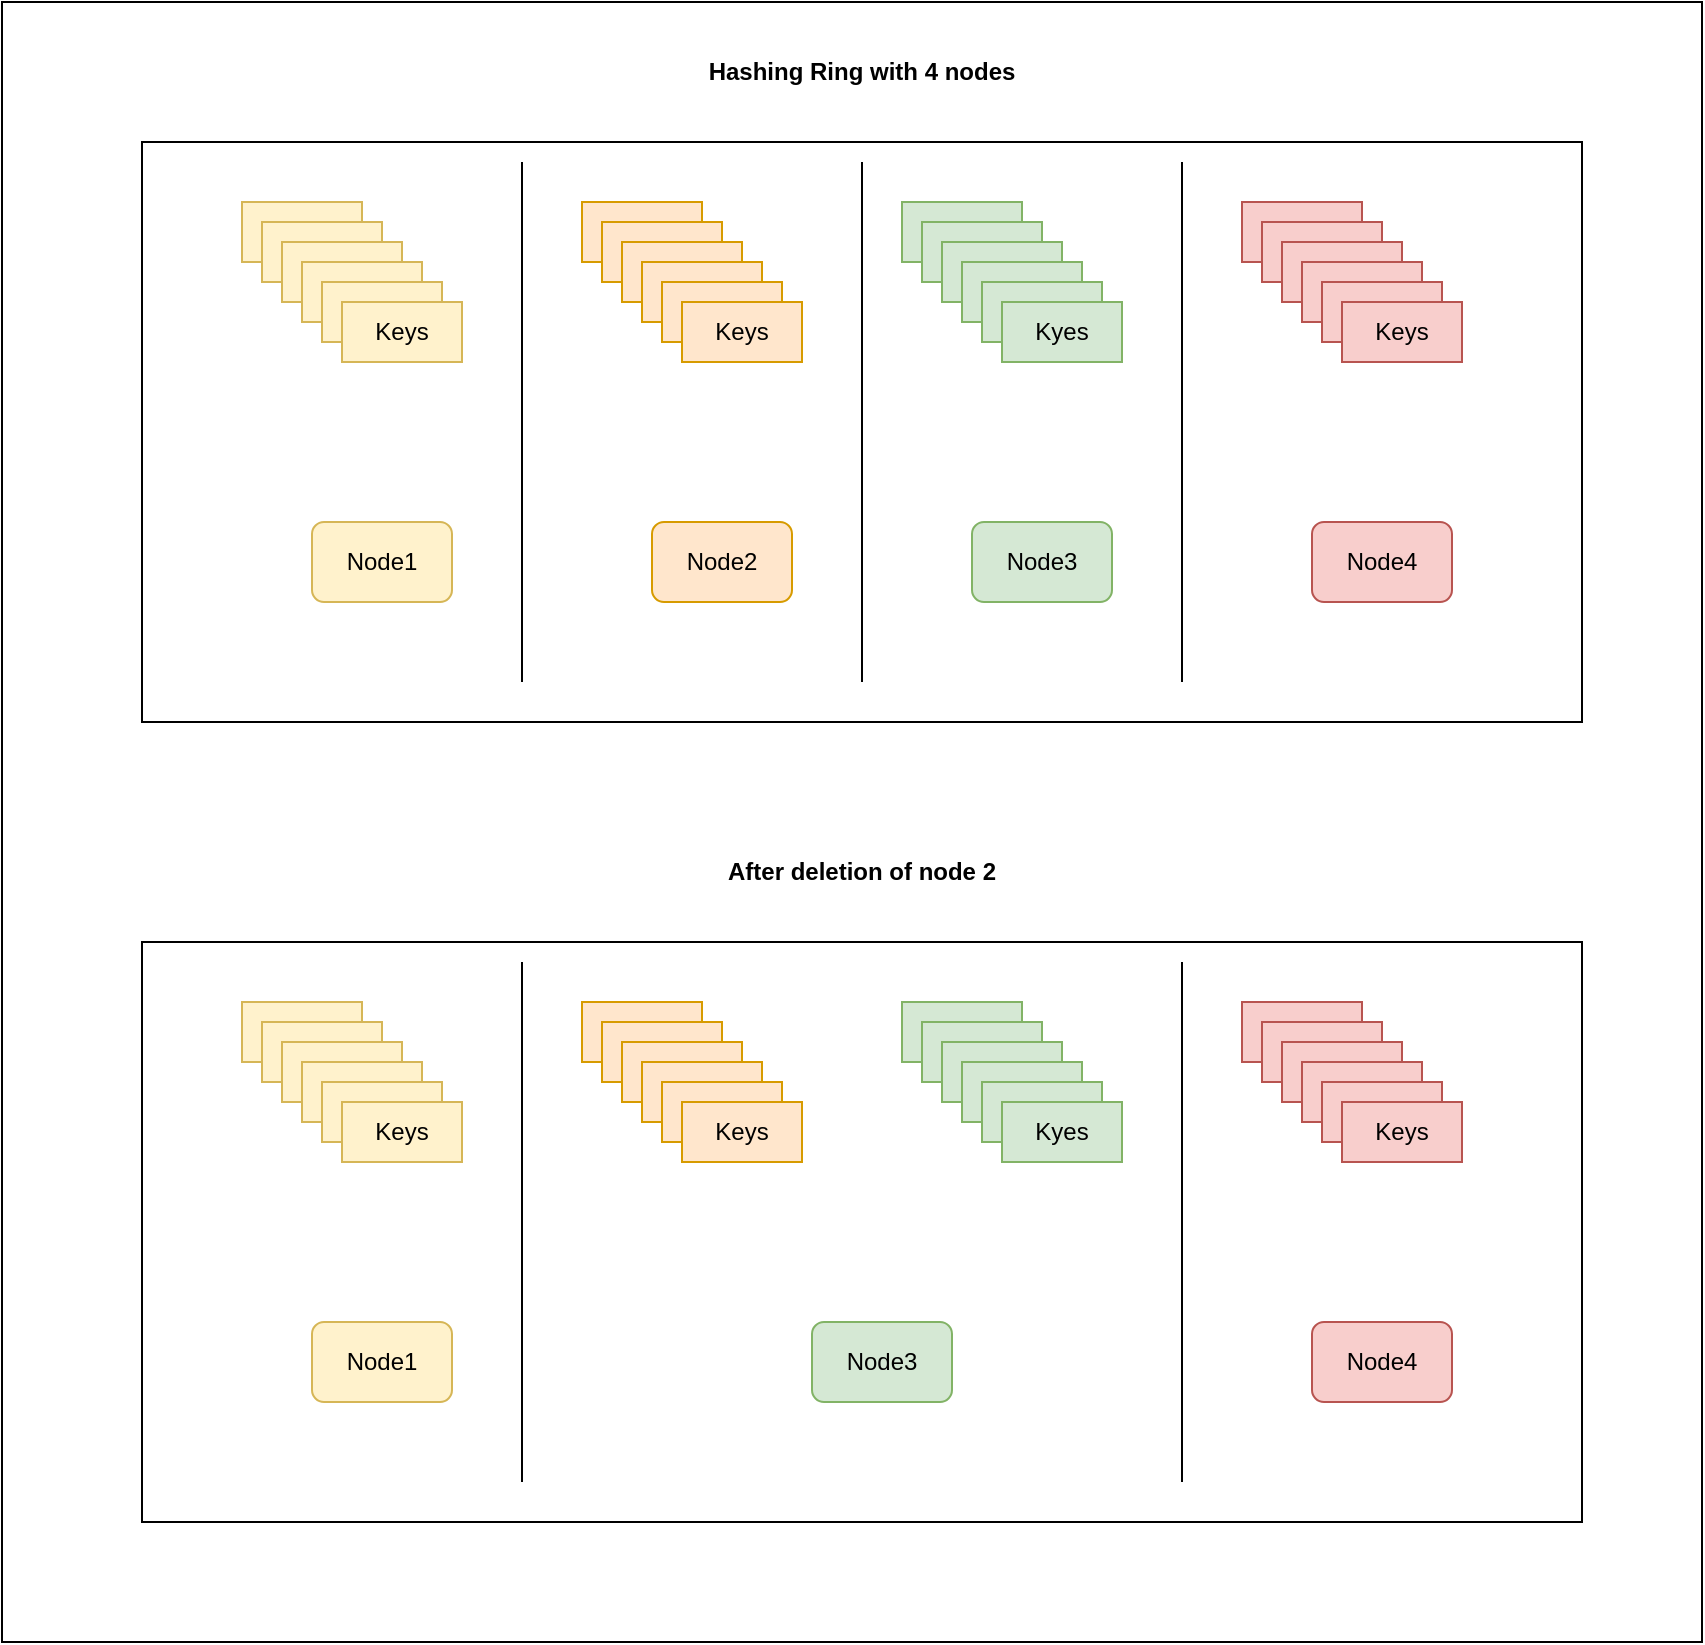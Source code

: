 <mxfile version="22.1.11" type="github">
  <diagram name="Page-1" id="1hk1ADPyzcNnGjhVfH-F">
    <mxGraphModel dx="2194" dy="1889" grid="1" gridSize="10" guides="1" tooltips="1" connect="1" arrows="1" fold="1" page="1" pageScale="1" pageWidth="850" pageHeight="1100" math="0" shadow="0">
      <root>
        <mxCell id="0" />
        <mxCell id="1" parent="0" />
        <mxCell id="vvVHuAQVQ6LblAQa-2vO-101" value="" style="rounded=0;whiteSpace=wrap;html=1;" vertex="1" parent="1">
          <mxGeometry x="-570" y="-180" width="850" height="820" as="geometry" />
        </mxCell>
        <mxCell id="vvVHuAQVQ6LblAQa-2vO-102" value="" style="rounded=0;whiteSpace=wrap;html=1;" vertex="1" parent="1">
          <mxGeometry x="-500" y="-110" width="720" height="290" as="geometry" />
        </mxCell>
        <mxCell id="vvVHuAQVQ6LblAQa-2vO-103" value="" style="endArrow=none;html=1;rounded=0;" edge="1" parent="1">
          <mxGeometry width="50" height="50" relative="1" as="geometry">
            <mxPoint x="-310" y="160" as="sourcePoint" />
            <mxPoint x="-310" y="-100" as="targetPoint" />
          </mxGeometry>
        </mxCell>
        <mxCell id="vvVHuAQVQ6LblAQa-2vO-104" value="Node1" style="rounded=1;whiteSpace=wrap;html=1;fillColor=#fff2cc;strokeColor=#d6b656;" vertex="1" parent="1">
          <mxGeometry x="-415" y="80" width="70" height="40" as="geometry" />
        </mxCell>
        <mxCell id="vvVHuAQVQ6LblAQa-2vO-105" value="" style="rounded=0;whiteSpace=wrap;html=1;fillColor=#fff2cc;strokeColor=#d6b656;" vertex="1" parent="1">
          <mxGeometry x="-450" y="-80" width="60" height="30" as="geometry" />
        </mxCell>
        <mxCell id="vvVHuAQVQ6LblAQa-2vO-106" value="" style="rounded=0;whiteSpace=wrap;html=1;fillColor=#fff2cc;strokeColor=#d6b656;" vertex="1" parent="1">
          <mxGeometry x="-440" y="-70" width="60" height="30" as="geometry" />
        </mxCell>
        <mxCell id="vvVHuAQVQ6LblAQa-2vO-107" value="" style="rounded=0;whiteSpace=wrap;html=1;fillColor=#fff2cc;strokeColor=#d6b656;" vertex="1" parent="1">
          <mxGeometry x="-430" y="-60" width="60" height="30" as="geometry" />
        </mxCell>
        <mxCell id="vvVHuAQVQ6LblAQa-2vO-108" value="" style="rounded=0;whiteSpace=wrap;html=1;fillColor=#fff2cc;strokeColor=#d6b656;" vertex="1" parent="1">
          <mxGeometry x="-420" y="-50" width="60" height="30" as="geometry" />
        </mxCell>
        <mxCell id="vvVHuAQVQ6LblAQa-2vO-109" value="" style="rounded=0;whiteSpace=wrap;html=1;fillColor=#fff2cc;strokeColor=#d6b656;" vertex="1" parent="1">
          <mxGeometry x="-410" y="-40" width="60" height="30" as="geometry" />
        </mxCell>
        <mxCell id="vvVHuAQVQ6LblAQa-2vO-110" value="Keys" style="rounded=0;whiteSpace=wrap;html=1;fillColor=#fff2cc;strokeColor=#d6b656;" vertex="1" parent="1">
          <mxGeometry x="-400" y="-30" width="60" height="30" as="geometry" />
        </mxCell>
        <mxCell id="vvVHuAQVQ6LblAQa-2vO-111" value="" style="endArrow=none;html=1;rounded=0;" edge="1" parent="1">
          <mxGeometry width="50" height="50" relative="1" as="geometry">
            <mxPoint x="-140" y="160" as="sourcePoint" />
            <mxPoint x="-140" y="-100" as="targetPoint" />
          </mxGeometry>
        </mxCell>
        <mxCell id="vvVHuAQVQ6LblAQa-2vO-112" value="Node2" style="rounded=1;whiteSpace=wrap;html=1;fillColor=#ffe6cc;strokeColor=#d79b00;" vertex="1" parent="1">
          <mxGeometry x="-245" y="80" width="70" height="40" as="geometry" />
        </mxCell>
        <mxCell id="vvVHuAQVQ6LblAQa-2vO-113" value="" style="rounded=0;whiteSpace=wrap;html=1;fillColor=#ffe6cc;strokeColor=#d79b00;" vertex="1" parent="1">
          <mxGeometry x="-280" y="-80" width="60" height="30" as="geometry" />
        </mxCell>
        <mxCell id="vvVHuAQVQ6LblAQa-2vO-114" value="" style="rounded=0;whiteSpace=wrap;html=1;fillColor=#ffe6cc;strokeColor=#d79b00;" vertex="1" parent="1">
          <mxGeometry x="-270" y="-70" width="60" height="30" as="geometry" />
        </mxCell>
        <mxCell id="vvVHuAQVQ6LblAQa-2vO-115" value="" style="rounded=0;whiteSpace=wrap;html=1;fillColor=#ffe6cc;strokeColor=#d79b00;" vertex="1" parent="1">
          <mxGeometry x="-260" y="-60" width="60" height="30" as="geometry" />
        </mxCell>
        <mxCell id="vvVHuAQVQ6LblAQa-2vO-116" value="" style="rounded=0;whiteSpace=wrap;html=1;fillColor=#ffe6cc;strokeColor=#d79b00;" vertex="1" parent="1">
          <mxGeometry x="-250" y="-50" width="60" height="30" as="geometry" />
        </mxCell>
        <mxCell id="vvVHuAQVQ6LblAQa-2vO-117" value="" style="rounded=0;whiteSpace=wrap;html=1;fillColor=#ffe6cc;strokeColor=#d79b00;" vertex="1" parent="1">
          <mxGeometry x="-240" y="-40" width="60" height="30" as="geometry" />
        </mxCell>
        <mxCell id="vvVHuAQVQ6LblAQa-2vO-118" value="Keys" style="rounded=0;whiteSpace=wrap;html=1;fillColor=#ffe6cc;strokeColor=#d79b00;" vertex="1" parent="1">
          <mxGeometry x="-230" y="-30" width="60" height="30" as="geometry" />
        </mxCell>
        <mxCell id="vvVHuAQVQ6LblAQa-2vO-119" value="" style="endArrow=none;html=1;rounded=0;" edge="1" parent="1">
          <mxGeometry width="50" height="50" relative="1" as="geometry">
            <mxPoint x="20" y="160" as="sourcePoint" />
            <mxPoint x="20" y="-100" as="targetPoint" />
          </mxGeometry>
        </mxCell>
        <mxCell id="vvVHuAQVQ6LblAQa-2vO-120" value="Node3" style="rounded=1;whiteSpace=wrap;html=1;fillColor=#d5e8d4;strokeColor=#82b366;" vertex="1" parent="1">
          <mxGeometry x="-85" y="80" width="70" height="40" as="geometry" />
        </mxCell>
        <mxCell id="vvVHuAQVQ6LblAQa-2vO-121" value="" style="rounded=0;whiteSpace=wrap;html=1;fillColor=#d5e8d4;strokeColor=#82b366;" vertex="1" parent="1">
          <mxGeometry x="-120" y="-80" width="60" height="30" as="geometry" />
        </mxCell>
        <mxCell id="vvVHuAQVQ6LblAQa-2vO-122" value="" style="rounded=0;whiteSpace=wrap;html=1;fillColor=#d5e8d4;strokeColor=#82b366;" vertex="1" parent="1">
          <mxGeometry x="-110" y="-70" width="60" height="30" as="geometry" />
        </mxCell>
        <mxCell id="vvVHuAQVQ6LblAQa-2vO-123" value="" style="rounded=0;whiteSpace=wrap;html=1;fillColor=#d5e8d4;strokeColor=#82b366;" vertex="1" parent="1">
          <mxGeometry x="-100" y="-60" width="60" height="30" as="geometry" />
        </mxCell>
        <mxCell id="vvVHuAQVQ6LblAQa-2vO-124" value="" style="rounded=0;whiteSpace=wrap;html=1;fillColor=#d5e8d4;strokeColor=#82b366;" vertex="1" parent="1">
          <mxGeometry x="-90" y="-50" width="60" height="30" as="geometry" />
        </mxCell>
        <mxCell id="vvVHuAQVQ6LblAQa-2vO-125" value="" style="rounded=0;whiteSpace=wrap;html=1;fillColor=#d5e8d4;strokeColor=#82b366;" vertex="1" parent="1">
          <mxGeometry x="-80" y="-40" width="60" height="30" as="geometry" />
        </mxCell>
        <mxCell id="vvVHuAQVQ6LblAQa-2vO-126" value="Kyes" style="rounded=0;whiteSpace=wrap;html=1;fillColor=#d5e8d4;strokeColor=#82b366;" vertex="1" parent="1">
          <mxGeometry x="-70" y="-30" width="60" height="30" as="geometry" />
        </mxCell>
        <mxCell id="vvVHuAQVQ6LblAQa-2vO-127" value="Node4" style="rounded=1;whiteSpace=wrap;html=1;fillColor=#f8cecc;strokeColor=#b85450;" vertex="1" parent="1">
          <mxGeometry x="85" y="80" width="70" height="40" as="geometry" />
        </mxCell>
        <mxCell id="vvVHuAQVQ6LblAQa-2vO-128" value="" style="rounded=0;whiteSpace=wrap;html=1;fillColor=#f8cecc;strokeColor=#b85450;" vertex="1" parent="1">
          <mxGeometry x="50" y="-80" width="60" height="30" as="geometry" />
        </mxCell>
        <mxCell id="vvVHuAQVQ6LblAQa-2vO-129" value="" style="rounded=0;whiteSpace=wrap;html=1;fillColor=#f8cecc;strokeColor=#b85450;" vertex="1" parent="1">
          <mxGeometry x="60" y="-70" width="60" height="30" as="geometry" />
        </mxCell>
        <mxCell id="vvVHuAQVQ6LblAQa-2vO-130" value="" style="rounded=0;whiteSpace=wrap;html=1;fillColor=#f8cecc;strokeColor=#b85450;" vertex="1" parent="1">
          <mxGeometry x="70" y="-60" width="60" height="30" as="geometry" />
        </mxCell>
        <mxCell id="vvVHuAQVQ6LblAQa-2vO-131" value="" style="rounded=0;whiteSpace=wrap;html=1;fillColor=#f8cecc;strokeColor=#b85450;" vertex="1" parent="1">
          <mxGeometry x="80" y="-50" width="60" height="30" as="geometry" />
        </mxCell>
        <mxCell id="vvVHuAQVQ6LblAQa-2vO-132" value="" style="rounded=0;whiteSpace=wrap;html=1;fillColor=#f8cecc;strokeColor=#b85450;" vertex="1" parent="1">
          <mxGeometry x="90" y="-40" width="60" height="30" as="geometry" />
        </mxCell>
        <mxCell id="vvVHuAQVQ6LblAQa-2vO-133" value="Keys" style="rounded=0;whiteSpace=wrap;html=1;fillColor=#f8cecc;strokeColor=#b85450;" vertex="1" parent="1">
          <mxGeometry x="100" y="-30" width="60" height="30" as="geometry" />
        </mxCell>
        <mxCell id="vvVHuAQVQ6LblAQa-2vO-134" value="" style="rounded=0;whiteSpace=wrap;html=1;" vertex="1" parent="1">
          <mxGeometry x="-500" y="290" width="720" height="290" as="geometry" />
        </mxCell>
        <mxCell id="vvVHuAQVQ6LblAQa-2vO-135" value="" style="endArrow=none;html=1;rounded=0;" edge="1" parent="1">
          <mxGeometry width="50" height="50" relative="1" as="geometry">
            <mxPoint x="-310" y="560" as="sourcePoint" />
            <mxPoint x="-310" y="300" as="targetPoint" />
          </mxGeometry>
        </mxCell>
        <mxCell id="vvVHuAQVQ6LblAQa-2vO-136" value="Node1" style="rounded=1;whiteSpace=wrap;html=1;fillColor=#fff2cc;strokeColor=#d6b656;" vertex="1" parent="1">
          <mxGeometry x="-415" y="480" width="70" height="40" as="geometry" />
        </mxCell>
        <mxCell id="vvVHuAQVQ6LblAQa-2vO-137" value="" style="rounded=0;whiteSpace=wrap;html=1;fillColor=#fff2cc;strokeColor=#d6b656;" vertex="1" parent="1">
          <mxGeometry x="-450" y="320" width="60" height="30" as="geometry" />
        </mxCell>
        <mxCell id="vvVHuAQVQ6LblAQa-2vO-138" value="" style="rounded=0;whiteSpace=wrap;html=1;fillColor=#fff2cc;strokeColor=#d6b656;" vertex="1" parent="1">
          <mxGeometry x="-440" y="330" width="60" height="30" as="geometry" />
        </mxCell>
        <mxCell id="vvVHuAQVQ6LblAQa-2vO-139" value="" style="rounded=0;whiteSpace=wrap;html=1;fillColor=#fff2cc;strokeColor=#d6b656;" vertex="1" parent="1">
          <mxGeometry x="-430" y="340" width="60" height="30" as="geometry" />
        </mxCell>
        <mxCell id="vvVHuAQVQ6LblAQa-2vO-140" value="" style="rounded=0;whiteSpace=wrap;html=1;fillColor=#fff2cc;strokeColor=#d6b656;" vertex="1" parent="1">
          <mxGeometry x="-420" y="350" width="60" height="30" as="geometry" />
        </mxCell>
        <mxCell id="vvVHuAQVQ6LblAQa-2vO-141" value="" style="rounded=0;whiteSpace=wrap;html=1;fillColor=#fff2cc;strokeColor=#d6b656;" vertex="1" parent="1">
          <mxGeometry x="-410" y="360" width="60" height="30" as="geometry" />
        </mxCell>
        <mxCell id="vvVHuAQVQ6LblAQa-2vO-142" value="Keys" style="rounded=0;whiteSpace=wrap;html=1;fillColor=#fff2cc;strokeColor=#d6b656;" vertex="1" parent="1">
          <mxGeometry x="-400" y="370" width="60" height="30" as="geometry" />
        </mxCell>
        <mxCell id="vvVHuAQVQ6LblAQa-2vO-143" value="" style="rounded=0;whiteSpace=wrap;html=1;fillColor=#ffe6cc;strokeColor=#d79b00;" vertex="1" parent="1">
          <mxGeometry x="-280" y="320" width="60" height="30" as="geometry" />
        </mxCell>
        <mxCell id="vvVHuAQVQ6LblAQa-2vO-144" value="" style="rounded=0;whiteSpace=wrap;html=1;fillColor=#ffe6cc;strokeColor=#d79b00;" vertex="1" parent="1">
          <mxGeometry x="-270" y="330" width="60" height="30" as="geometry" />
        </mxCell>
        <mxCell id="vvVHuAQVQ6LblAQa-2vO-145" value="" style="rounded=0;whiteSpace=wrap;html=1;fillColor=#ffe6cc;strokeColor=#d79b00;" vertex="1" parent="1">
          <mxGeometry x="-260" y="340" width="60" height="30" as="geometry" />
        </mxCell>
        <mxCell id="vvVHuAQVQ6LblAQa-2vO-146" value="" style="rounded=0;whiteSpace=wrap;html=1;fillColor=#ffe6cc;strokeColor=#d79b00;" vertex="1" parent="1">
          <mxGeometry x="-250" y="350" width="60" height="30" as="geometry" />
        </mxCell>
        <mxCell id="vvVHuAQVQ6LblAQa-2vO-147" value="" style="rounded=0;whiteSpace=wrap;html=1;fillColor=#ffe6cc;strokeColor=#d79b00;" vertex="1" parent="1">
          <mxGeometry x="-240" y="360" width="60" height="30" as="geometry" />
        </mxCell>
        <mxCell id="vvVHuAQVQ6LblAQa-2vO-148" value="Keys" style="rounded=0;whiteSpace=wrap;html=1;fillColor=#ffe6cc;strokeColor=#d79b00;" vertex="1" parent="1">
          <mxGeometry x="-230" y="370" width="60" height="30" as="geometry" />
        </mxCell>
        <mxCell id="vvVHuAQVQ6LblAQa-2vO-149" value="" style="endArrow=none;html=1;rounded=0;" edge="1" parent="1">
          <mxGeometry width="50" height="50" relative="1" as="geometry">
            <mxPoint x="20" y="560" as="sourcePoint" />
            <mxPoint x="20" y="300" as="targetPoint" />
          </mxGeometry>
        </mxCell>
        <mxCell id="vvVHuAQVQ6LblAQa-2vO-150" value="Node3" style="rounded=1;whiteSpace=wrap;html=1;fillColor=#d5e8d4;strokeColor=#82b366;" vertex="1" parent="1">
          <mxGeometry x="-165" y="480" width="70" height="40" as="geometry" />
        </mxCell>
        <mxCell id="vvVHuAQVQ6LblAQa-2vO-151" value="" style="rounded=0;whiteSpace=wrap;html=1;fillColor=#d5e8d4;strokeColor=#82b366;" vertex="1" parent="1">
          <mxGeometry x="-120" y="320" width="60" height="30" as="geometry" />
        </mxCell>
        <mxCell id="vvVHuAQVQ6LblAQa-2vO-152" value="" style="rounded=0;whiteSpace=wrap;html=1;fillColor=#d5e8d4;strokeColor=#82b366;" vertex="1" parent="1">
          <mxGeometry x="-110" y="330" width="60" height="30" as="geometry" />
        </mxCell>
        <mxCell id="vvVHuAQVQ6LblAQa-2vO-153" value="" style="rounded=0;whiteSpace=wrap;html=1;fillColor=#d5e8d4;strokeColor=#82b366;" vertex="1" parent="1">
          <mxGeometry x="-100" y="340" width="60" height="30" as="geometry" />
        </mxCell>
        <mxCell id="vvVHuAQVQ6LblAQa-2vO-154" value="" style="rounded=0;whiteSpace=wrap;html=1;fillColor=#d5e8d4;strokeColor=#82b366;" vertex="1" parent="1">
          <mxGeometry x="-90" y="350" width="60" height="30" as="geometry" />
        </mxCell>
        <mxCell id="vvVHuAQVQ6LblAQa-2vO-155" value="" style="rounded=0;whiteSpace=wrap;html=1;fillColor=#d5e8d4;strokeColor=#82b366;" vertex="1" parent="1">
          <mxGeometry x="-80" y="360" width="60" height="30" as="geometry" />
        </mxCell>
        <mxCell id="vvVHuAQVQ6LblAQa-2vO-156" value="Kyes" style="rounded=0;whiteSpace=wrap;html=1;fillColor=#d5e8d4;strokeColor=#82b366;" vertex="1" parent="1">
          <mxGeometry x="-70" y="370" width="60" height="30" as="geometry" />
        </mxCell>
        <mxCell id="vvVHuAQVQ6LblAQa-2vO-157" value="Node4" style="rounded=1;whiteSpace=wrap;html=1;fillColor=#f8cecc;strokeColor=#b85450;" vertex="1" parent="1">
          <mxGeometry x="85" y="480" width="70" height="40" as="geometry" />
        </mxCell>
        <mxCell id="vvVHuAQVQ6LblAQa-2vO-158" value="" style="rounded=0;whiteSpace=wrap;html=1;fillColor=#f8cecc;strokeColor=#b85450;" vertex="1" parent="1">
          <mxGeometry x="50" y="320" width="60" height="30" as="geometry" />
        </mxCell>
        <mxCell id="vvVHuAQVQ6LblAQa-2vO-159" value="" style="rounded=0;whiteSpace=wrap;html=1;fillColor=#f8cecc;strokeColor=#b85450;" vertex="1" parent="1">
          <mxGeometry x="60" y="330" width="60" height="30" as="geometry" />
        </mxCell>
        <mxCell id="vvVHuAQVQ6LblAQa-2vO-160" value="" style="rounded=0;whiteSpace=wrap;html=1;fillColor=#f8cecc;strokeColor=#b85450;" vertex="1" parent="1">
          <mxGeometry x="70" y="340" width="60" height="30" as="geometry" />
        </mxCell>
        <mxCell id="vvVHuAQVQ6LblAQa-2vO-161" value="" style="rounded=0;whiteSpace=wrap;html=1;fillColor=#f8cecc;strokeColor=#b85450;" vertex="1" parent="1">
          <mxGeometry x="80" y="350" width="60" height="30" as="geometry" />
        </mxCell>
        <mxCell id="vvVHuAQVQ6LblAQa-2vO-162" value="" style="rounded=0;whiteSpace=wrap;html=1;fillColor=#f8cecc;strokeColor=#b85450;" vertex="1" parent="1">
          <mxGeometry x="90" y="360" width="60" height="30" as="geometry" />
        </mxCell>
        <mxCell id="vvVHuAQVQ6LblAQa-2vO-163" value="Keys" style="rounded=0;whiteSpace=wrap;html=1;fillColor=#f8cecc;strokeColor=#b85450;" vertex="1" parent="1">
          <mxGeometry x="100" y="370" width="60" height="30" as="geometry" />
        </mxCell>
        <mxCell id="vvVHuAQVQ6LblAQa-2vO-164" value="Hashing Ring with 4 nodes" style="text;html=1;strokeColor=none;fillColor=none;align=center;verticalAlign=middle;whiteSpace=wrap;rounded=0;fontStyle=1" vertex="1" parent="1">
          <mxGeometry x="-500" y="-160" width="720" height="30" as="geometry" />
        </mxCell>
        <mxCell id="vvVHuAQVQ6LblAQa-2vO-165" value="After deletion of node 2" style="text;html=1;strokeColor=none;fillColor=none;align=center;verticalAlign=middle;whiteSpace=wrap;rounded=0;fontStyle=1" vertex="1" parent="1">
          <mxGeometry x="-500" y="240" width="720" height="30" as="geometry" />
        </mxCell>
      </root>
    </mxGraphModel>
  </diagram>
</mxfile>

